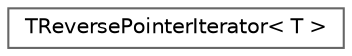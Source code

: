 digraph "Graphical Class Hierarchy"
{
 // INTERACTIVE_SVG=YES
 // LATEX_PDF_SIZE
  bgcolor="transparent";
  edge [fontname=Helvetica,fontsize=10,labelfontname=Helvetica,labelfontsize=10];
  node [fontname=Helvetica,fontsize=10,shape=box,height=0.2,width=0.4];
  rankdir="LR";
  Node0 [id="Node000000",label="TReversePointerIterator\< T \>",height=0.2,width=0.4,color="grey40", fillcolor="white", style="filled",URL="$d8/d77/structTReversePointerIterator.html",tooltip="Pointer-like reverse iterator type."];
}
